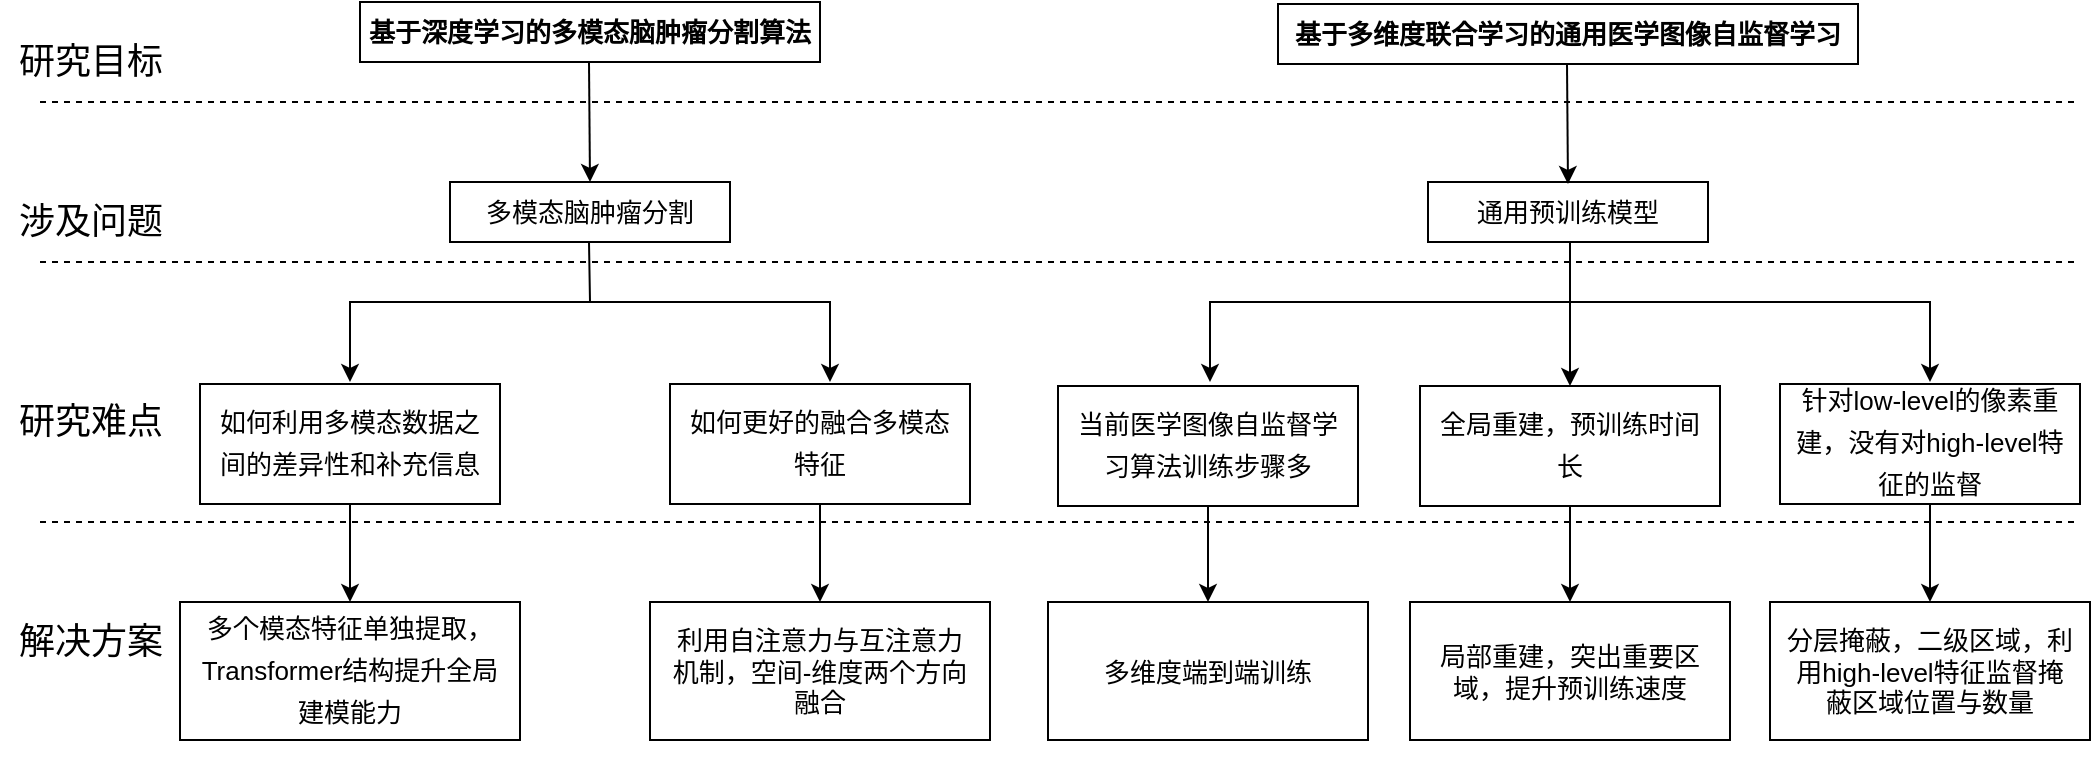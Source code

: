 <mxfile version="16.6.8" type="github">
  <diagram id="0XalJRFb_FaLtltL8yvP" name="Page-1">
    <mxGraphModel dx="1130" dy="680" grid="1" gridSize="10" guides="1" tooltips="1" connect="1" arrows="1" fold="1" page="1" pageScale="1" pageWidth="827" pageHeight="1169" math="0" shadow="0">
      <root>
        <mxCell id="0" />
        <mxCell id="1" parent="0" />
        <mxCell id="RfJ-P4A6I4sV2qX86uT7-1" value="&lt;b style=&quot;font-size: 13px;&quot;&gt;基于深度学习的多模态脑肿瘤分割算法&lt;/b&gt;" style="rounded=0;whiteSpace=wrap;html=1;fontSize=13;" vertex="1" parent="1">
          <mxGeometry x="240" y="190" width="230" height="30" as="geometry" />
        </mxCell>
        <mxCell id="RfJ-P4A6I4sV2qX86uT7-2" value="&lt;b style=&quot;font-size: 13px;&quot;&gt;基于多维度联合学习的通用医学图像自监督学习&lt;/b&gt;" style="rounded=0;whiteSpace=wrap;html=1;fontSize=13;" vertex="1" parent="1">
          <mxGeometry x="699" y="191" width="290" height="30" as="geometry" />
        </mxCell>
        <mxCell id="RfJ-P4A6I4sV2qX86uT7-3" value="" style="endArrow=classic;html=1;rounded=0;fontSize=13;" edge="1" parent="1">
          <mxGeometry width="50" height="50" relative="1" as="geometry">
            <mxPoint x="354.5" y="220" as="sourcePoint" />
            <mxPoint x="355" y="280" as="targetPoint" />
          </mxGeometry>
        </mxCell>
        <mxCell id="RfJ-P4A6I4sV2qX86uT7-6" value="&lt;span style=&quot;font-size: 13px;&quot;&gt;多模态脑肿瘤分割&lt;/span&gt;" style="rounded=0;whiteSpace=wrap;html=1;fontSize=13;fontStyle=0" vertex="1" parent="1">
          <mxGeometry x="285" y="280" width="140" height="30" as="geometry" />
        </mxCell>
        <mxCell id="RfJ-P4A6I4sV2qX86uT7-7" value="&lt;span style=&quot;font-size: 13px;&quot;&gt;通用预训练模型&lt;/span&gt;" style="rounded=0;whiteSpace=wrap;html=1;fontSize=13;fontStyle=0" vertex="1" parent="1">
          <mxGeometry x="774" y="280" width="140" height="30" as="geometry" />
        </mxCell>
        <mxCell id="RfJ-P4A6I4sV2qX86uT7-8" value="" style="endArrow=classic;html=1;rounded=0;fontSize=13;" edge="1" parent="1">
          <mxGeometry width="50" height="50" relative="1" as="geometry">
            <mxPoint x="843.5" y="221" as="sourcePoint" />
            <mxPoint x="844" y="281" as="targetPoint" />
          </mxGeometry>
        </mxCell>
        <mxCell id="RfJ-P4A6I4sV2qX86uT7-9" value="" style="endArrow=classic;html=1;rounded=0;fontSize=13;" edge="1" parent="1">
          <mxGeometry width="50" height="50" relative="1" as="geometry">
            <mxPoint x="354.5" y="310" as="sourcePoint" />
            <mxPoint x="235" y="380" as="targetPoint" />
            <Array as="points">
              <mxPoint x="355" y="340" />
              <mxPoint x="235" y="340" />
            </Array>
          </mxGeometry>
        </mxCell>
        <mxCell id="RfJ-P4A6I4sV2qX86uT7-21" value="" style="edgeStyle=orthogonalEdgeStyle;rounded=0;orthogonalLoop=1;jettySize=auto;html=1;fontSize=13;fontColor=none;" edge="1" parent="1" source="RfJ-P4A6I4sV2qX86uT7-10" target="RfJ-P4A6I4sV2qX86uT7-20">
          <mxGeometry relative="1" as="geometry" />
        </mxCell>
        <mxCell id="RfJ-P4A6I4sV2qX86uT7-10" value="&lt;span style=&quot;line-height: 1.6 ; font-size: 13px&quot;&gt;如何利用多模态数据之间的差异性和补充信息&lt;/span&gt;" style="rounded=0;whiteSpace=wrap;html=1;spacingTop=0;spacing=9;fontSize=13;fontStyle=0" vertex="1" parent="1">
          <mxGeometry x="160" y="381" width="150" height="60" as="geometry" />
        </mxCell>
        <mxCell id="RfJ-P4A6I4sV2qX86uT7-23" value="" style="edgeStyle=orthogonalEdgeStyle;rounded=0;orthogonalLoop=1;jettySize=auto;html=1;fontSize=13;fontColor=none;" edge="1" parent="1" source="RfJ-P4A6I4sV2qX86uT7-11" target="RfJ-P4A6I4sV2qX86uT7-22">
          <mxGeometry relative="1" as="geometry" />
        </mxCell>
        <mxCell id="RfJ-P4A6I4sV2qX86uT7-11" value="&lt;span style=&quot;line-height: 1.6&quot;&gt;如何更好的融合多模态特征&lt;/span&gt;" style="rounded=0;whiteSpace=wrap;html=1;spacingTop=0;spacing=9;fontSize=13;fontStyle=0" vertex="1" parent="1">
          <mxGeometry x="395" y="381" width="150" height="60" as="geometry" />
        </mxCell>
        <mxCell id="RfJ-P4A6I4sV2qX86uT7-12" value="" style="endArrow=classic;html=1;rounded=0;fontSize=13;" edge="1" parent="1">
          <mxGeometry width="50" height="50" relative="1" as="geometry">
            <mxPoint x="355" y="340" as="sourcePoint" />
            <mxPoint x="475" y="380" as="targetPoint" />
            <Array as="points">
              <mxPoint x="475" y="340" />
            </Array>
          </mxGeometry>
        </mxCell>
        <mxCell id="RfJ-P4A6I4sV2qX86uT7-13" value="" style="endArrow=classic;html=1;rounded=0;fontSize=13;" edge="1" parent="1">
          <mxGeometry width="50" height="50" relative="1" as="geometry">
            <mxPoint x="845" y="310" as="sourcePoint" />
            <mxPoint x="665" y="380" as="targetPoint" />
            <Array as="points">
              <mxPoint x="845" y="340" />
              <mxPoint x="665" y="340" />
            </Array>
          </mxGeometry>
        </mxCell>
        <mxCell id="RfJ-P4A6I4sV2qX86uT7-25" value="" style="edgeStyle=orthogonalEdgeStyle;rounded=0;orthogonalLoop=1;jettySize=auto;html=1;fontSize=13;fontColor=none;" edge="1" parent="1" source="RfJ-P4A6I4sV2qX86uT7-14" target="RfJ-P4A6I4sV2qX86uT7-24">
          <mxGeometry relative="1" as="geometry" />
        </mxCell>
        <mxCell id="RfJ-P4A6I4sV2qX86uT7-14" value="&lt;span style=&quot;line-height: 1.6&quot;&gt;当前医学图像自监督学习算法训练步骤多&lt;/span&gt;" style="rounded=0;whiteSpace=wrap;html=1;spacingTop=0;spacing=9;fontSize=13;fontStyle=0" vertex="1" parent="1">
          <mxGeometry x="589" y="382" width="150" height="60" as="geometry" />
        </mxCell>
        <mxCell id="RfJ-P4A6I4sV2qX86uT7-29" value="" style="edgeStyle=orthogonalEdgeStyle;rounded=0;orthogonalLoop=1;jettySize=auto;html=1;fontSize=13;fontColor=none;" edge="1" parent="1" source="RfJ-P4A6I4sV2qX86uT7-15" target="RfJ-P4A6I4sV2qX86uT7-28">
          <mxGeometry relative="1" as="geometry" />
        </mxCell>
        <mxCell id="RfJ-P4A6I4sV2qX86uT7-15" value="&lt;span style=&quot;line-height: 1.6&quot;&gt;针对low-level的像素重建，没有对high-level特征的监督&lt;/span&gt;" style="rounded=0;whiteSpace=wrap;html=1;spacingTop=0;spacing=9;fontSize=13;fontStyle=0" vertex="1" parent="1">
          <mxGeometry x="950" y="381" width="150" height="60" as="geometry" />
        </mxCell>
        <mxCell id="RfJ-P4A6I4sV2qX86uT7-16" value="" style="endArrow=classic;html=1;rounded=0;fontSize=13;" edge="1" parent="1">
          <mxGeometry width="50" height="50" relative="1" as="geometry">
            <mxPoint x="845" y="340" as="sourcePoint" />
            <mxPoint x="1025" y="380" as="targetPoint" />
            <Array as="points">
              <mxPoint x="1025" y="340" />
            </Array>
          </mxGeometry>
        </mxCell>
        <mxCell id="RfJ-P4A6I4sV2qX86uT7-27" value="" style="edgeStyle=orthogonalEdgeStyle;rounded=0;orthogonalLoop=1;jettySize=auto;html=1;fontSize=13;fontColor=none;" edge="1" parent="1" source="RfJ-P4A6I4sV2qX86uT7-17" target="RfJ-P4A6I4sV2qX86uT7-26">
          <mxGeometry relative="1" as="geometry" />
        </mxCell>
        <mxCell id="RfJ-P4A6I4sV2qX86uT7-17" value="&lt;span style=&quot;line-height: 1.6&quot;&gt;全局重建，预训练时间长&lt;/span&gt;" style="rounded=0;whiteSpace=wrap;html=1;spacingTop=0;spacing=9;fontSize=13;fontStyle=0" vertex="1" parent="1">
          <mxGeometry x="770" y="382" width="150" height="60" as="geometry" />
        </mxCell>
        <mxCell id="RfJ-P4A6I4sV2qX86uT7-18" value="" style="endArrow=classic;html=1;rounded=0;fontSize=13;" edge="1" parent="1">
          <mxGeometry width="50" height="50" relative="1" as="geometry">
            <mxPoint x="845" y="340" as="sourcePoint" />
            <mxPoint x="845" y="382" as="targetPoint" />
          </mxGeometry>
        </mxCell>
        <mxCell id="RfJ-P4A6I4sV2qX86uT7-20" value="&lt;p style=&quot;line-height: 1.6&quot;&gt;多个模态特征单独提取，Transformer结构提升全局建模能力&lt;/p&gt;" style="whiteSpace=wrap;html=1;fontSize=13;rounded=0;spacingTop=0;spacing=9;fontStyle=0;" vertex="1" parent="1">
          <mxGeometry x="150" y="490" width="170" height="69" as="geometry" />
        </mxCell>
        <mxCell id="RfJ-P4A6I4sV2qX86uT7-22" value="利用自注意力与互注意力机制，空间-维度两个方向融合" style="whiteSpace=wrap;html=1;fontSize=13;rounded=0;spacingTop=0;spacing=9;fontStyle=0;" vertex="1" parent="1">
          <mxGeometry x="385" y="490" width="170" height="69" as="geometry" />
        </mxCell>
        <mxCell id="RfJ-P4A6I4sV2qX86uT7-24" value="多维度端到端训练" style="whiteSpace=wrap;html=1;fontSize=13;rounded=0;spacingTop=0;spacing=9;fontStyle=0;" vertex="1" parent="1">
          <mxGeometry x="584" y="490" width="160" height="69" as="geometry" />
        </mxCell>
        <mxCell id="RfJ-P4A6I4sV2qX86uT7-26" value="局部重建，突出重要区域，提升预训练速度" style="whiteSpace=wrap;html=1;fontSize=13;rounded=0;spacingTop=0;spacing=9;fontStyle=0;" vertex="1" parent="1">
          <mxGeometry x="765" y="490" width="160" height="69" as="geometry" />
        </mxCell>
        <mxCell id="RfJ-P4A6I4sV2qX86uT7-28" value="分层掩蔽，二级区域，利用high-level特征监督掩蔽区域位置与数量" style="whiteSpace=wrap;html=1;fontSize=13;rounded=0;spacingTop=0;spacing=9;fontStyle=0;" vertex="1" parent="1">
          <mxGeometry x="945" y="490" width="160" height="69" as="geometry" />
        </mxCell>
        <mxCell id="RfJ-P4A6I4sV2qX86uT7-30" value="" style="endArrow=none;dashed=1;html=1;rounded=0;fontSize=13;fontColor=none;" edge="1" parent="1">
          <mxGeometry width="50" height="50" relative="1" as="geometry">
            <mxPoint x="80" y="240" as="sourcePoint" />
            <mxPoint x="1100" y="240" as="targetPoint" />
          </mxGeometry>
        </mxCell>
        <mxCell id="RfJ-P4A6I4sV2qX86uT7-31" value="" style="endArrow=none;dashed=1;html=1;rounded=0;fontSize=13;fontColor=none;" edge="1" parent="1">
          <mxGeometry width="50" height="50" relative="1" as="geometry">
            <mxPoint x="80" y="320" as="sourcePoint" />
            <mxPoint x="1100" y="320" as="targetPoint" />
          </mxGeometry>
        </mxCell>
        <mxCell id="RfJ-P4A6I4sV2qX86uT7-32" value="" style="endArrow=none;dashed=1;html=1;rounded=0;fontSize=13;fontColor=none;" edge="1" parent="1">
          <mxGeometry width="50" height="50" relative="1" as="geometry">
            <mxPoint x="80" y="450" as="sourcePoint" />
            <mxPoint x="1100" y="450" as="targetPoint" />
          </mxGeometry>
        </mxCell>
        <mxCell id="RfJ-P4A6I4sV2qX86uT7-34" value="&lt;font style=&quot;font-size: 18px&quot;&gt;研究目标&lt;/font&gt;" style="text;html=1;align=center;verticalAlign=middle;resizable=0;points=[];autosize=1;strokeColor=none;fillColor=none;fontSize=13;fontColor=none;" vertex="1" parent="1">
          <mxGeometry x="60" y="210" width="90" height="20" as="geometry" />
        </mxCell>
        <mxCell id="RfJ-P4A6I4sV2qX86uT7-35" value="&lt;font style=&quot;font-size: 18px&quot;&gt;涉及问题&lt;/font&gt;" style="text;html=1;align=center;verticalAlign=middle;resizable=0;points=[];autosize=1;strokeColor=none;fillColor=none;fontSize=13;fontColor=none;" vertex="1" parent="1">
          <mxGeometry x="60" y="290" width="90" height="20" as="geometry" />
        </mxCell>
        <mxCell id="RfJ-P4A6I4sV2qX86uT7-36" value="&lt;font style=&quot;font-size: 18px&quot;&gt;研究难点&lt;/font&gt;" style="text;html=1;align=center;verticalAlign=middle;resizable=0;points=[];autosize=1;strokeColor=none;fillColor=none;fontSize=13;fontColor=none;" vertex="1" parent="1">
          <mxGeometry x="60" y="390" width="90" height="20" as="geometry" />
        </mxCell>
        <mxCell id="RfJ-P4A6I4sV2qX86uT7-37" value="&lt;font style=&quot;font-size: 18px&quot;&gt;解决方案&lt;/font&gt;" style="text;html=1;align=center;verticalAlign=middle;resizable=0;points=[];autosize=1;strokeColor=none;fillColor=none;fontSize=13;fontColor=none;" vertex="1" parent="1">
          <mxGeometry x="60" y="500" width="90" height="20" as="geometry" />
        </mxCell>
      </root>
    </mxGraphModel>
  </diagram>
</mxfile>
